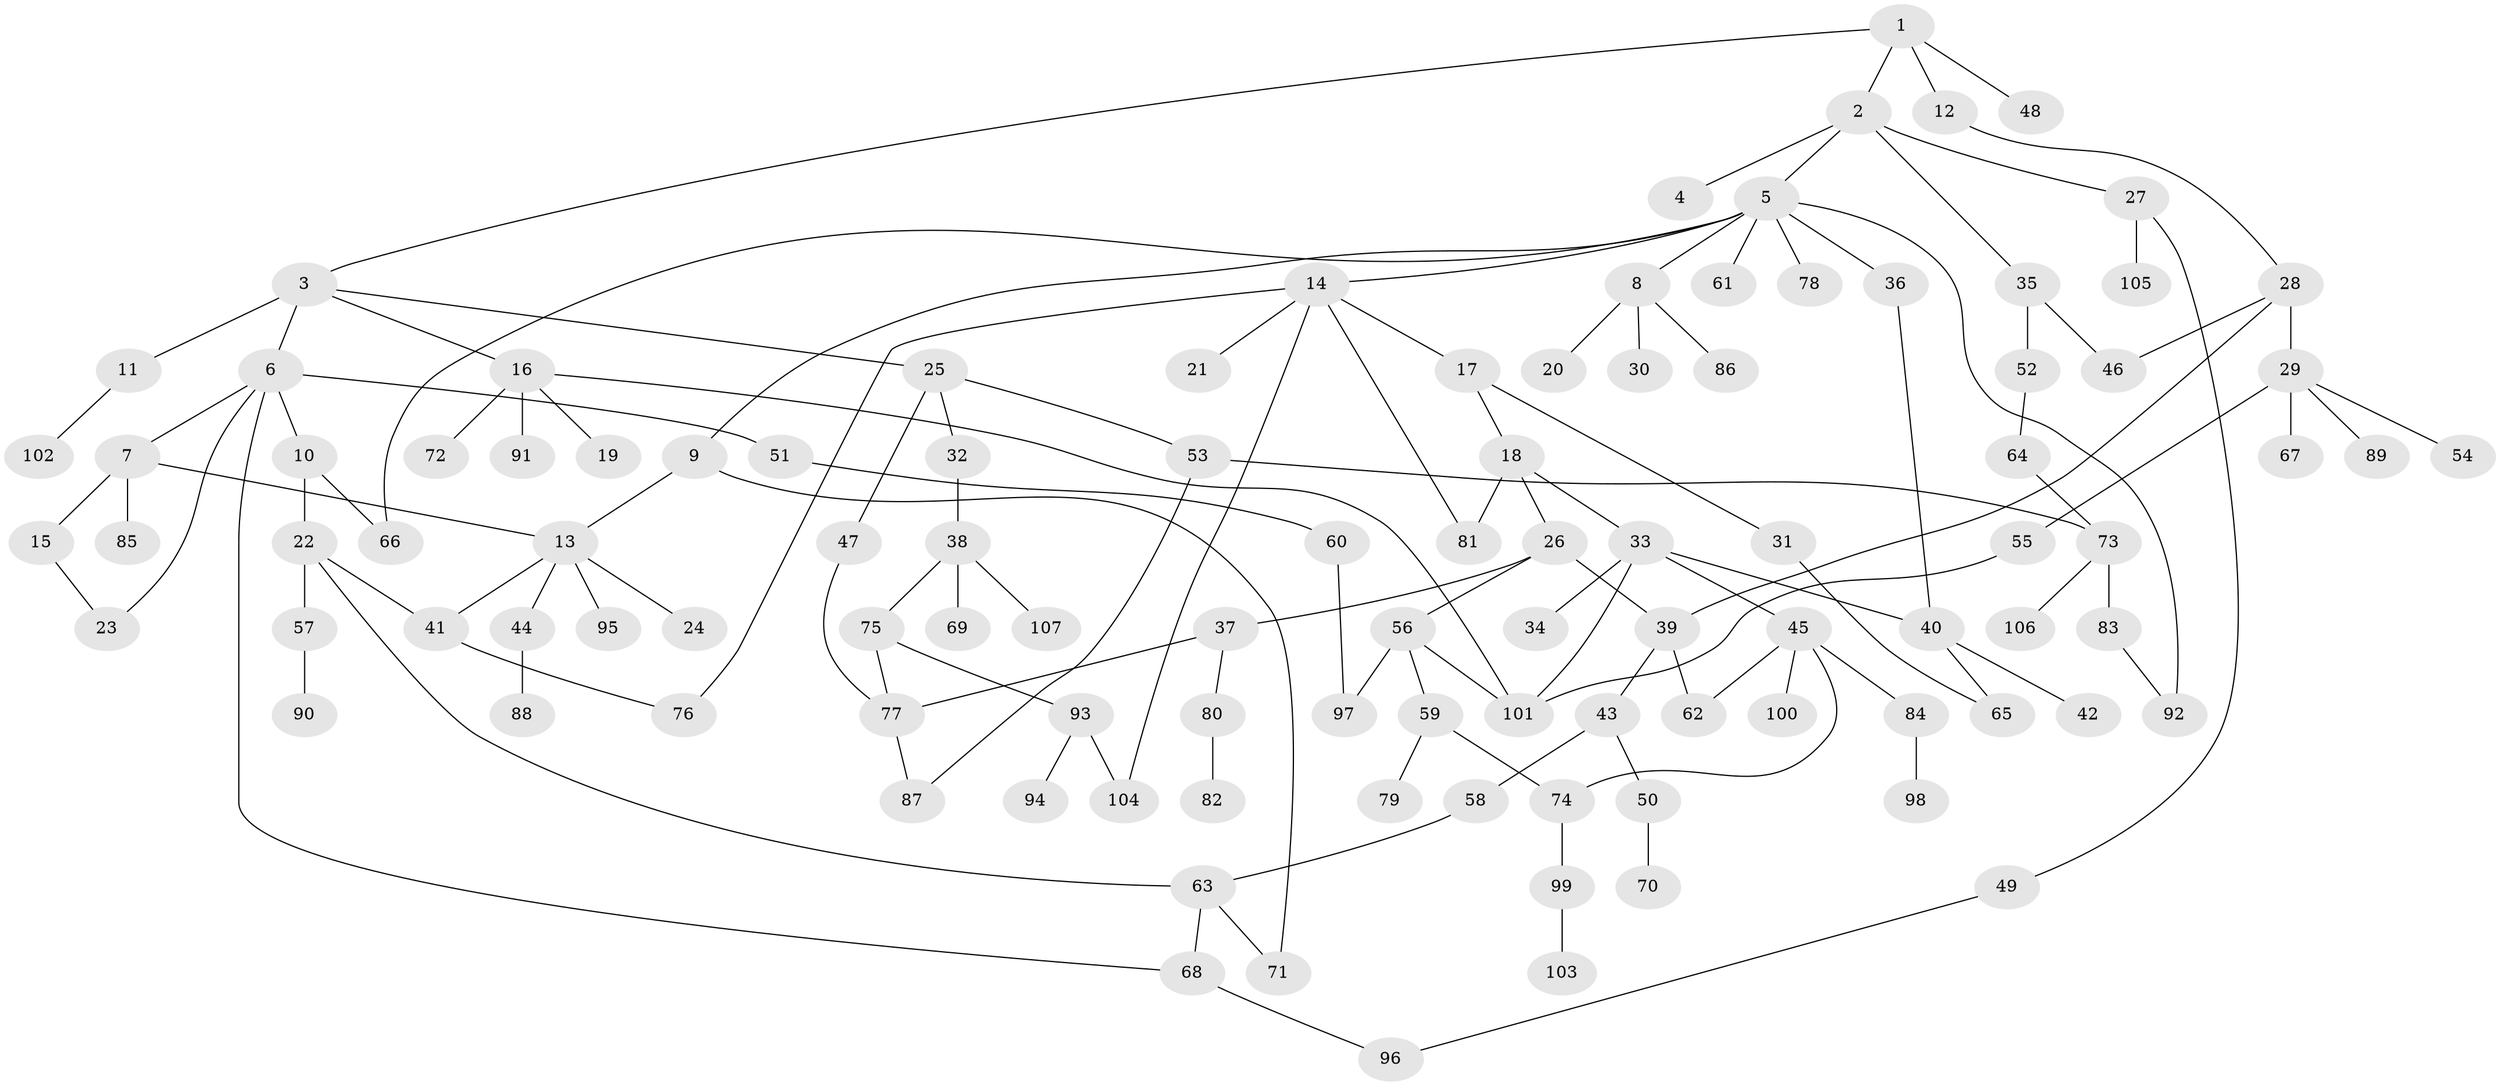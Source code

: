 // Generated by graph-tools (version 1.1) at 2025/40/03/09/25 04:40:58]
// undirected, 107 vertices, 132 edges
graph export_dot {
graph [start="1"]
  node [color=gray90,style=filled];
  1;
  2;
  3;
  4;
  5;
  6;
  7;
  8;
  9;
  10;
  11;
  12;
  13;
  14;
  15;
  16;
  17;
  18;
  19;
  20;
  21;
  22;
  23;
  24;
  25;
  26;
  27;
  28;
  29;
  30;
  31;
  32;
  33;
  34;
  35;
  36;
  37;
  38;
  39;
  40;
  41;
  42;
  43;
  44;
  45;
  46;
  47;
  48;
  49;
  50;
  51;
  52;
  53;
  54;
  55;
  56;
  57;
  58;
  59;
  60;
  61;
  62;
  63;
  64;
  65;
  66;
  67;
  68;
  69;
  70;
  71;
  72;
  73;
  74;
  75;
  76;
  77;
  78;
  79;
  80;
  81;
  82;
  83;
  84;
  85;
  86;
  87;
  88;
  89;
  90;
  91;
  92;
  93;
  94;
  95;
  96;
  97;
  98;
  99;
  100;
  101;
  102;
  103;
  104;
  105;
  106;
  107;
  1 -- 2;
  1 -- 3;
  1 -- 12;
  1 -- 48;
  2 -- 4;
  2 -- 5;
  2 -- 27;
  2 -- 35;
  3 -- 6;
  3 -- 11;
  3 -- 16;
  3 -- 25;
  5 -- 8;
  5 -- 9;
  5 -- 14;
  5 -- 36;
  5 -- 61;
  5 -- 66;
  5 -- 78;
  5 -- 92;
  6 -- 7;
  6 -- 10;
  6 -- 51;
  6 -- 68;
  6 -- 23;
  7 -- 13;
  7 -- 15;
  7 -- 85;
  8 -- 20;
  8 -- 30;
  8 -- 86;
  9 -- 13;
  9 -- 71;
  10 -- 22;
  10 -- 66;
  11 -- 102;
  12 -- 28;
  13 -- 24;
  13 -- 44;
  13 -- 95;
  13 -- 41;
  14 -- 17;
  14 -- 21;
  14 -- 76;
  14 -- 104;
  14 -- 81;
  15 -- 23;
  16 -- 19;
  16 -- 72;
  16 -- 91;
  16 -- 101;
  17 -- 18;
  17 -- 31;
  18 -- 26;
  18 -- 33;
  18 -- 81;
  22 -- 41;
  22 -- 57;
  22 -- 63;
  25 -- 32;
  25 -- 47;
  25 -- 53;
  26 -- 37;
  26 -- 56;
  26 -- 39;
  27 -- 49;
  27 -- 105;
  28 -- 29;
  28 -- 39;
  28 -- 46;
  29 -- 54;
  29 -- 55;
  29 -- 67;
  29 -- 89;
  31 -- 65;
  32 -- 38;
  33 -- 34;
  33 -- 45;
  33 -- 40;
  33 -- 101;
  35 -- 52;
  35 -- 46;
  36 -- 40;
  37 -- 77;
  37 -- 80;
  38 -- 69;
  38 -- 75;
  38 -- 107;
  39 -- 43;
  39 -- 62;
  40 -- 42;
  40 -- 65;
  41 -- 76;
  43 -- 50;
  43 -- 58;
  44 -- 88;
  45 -- 62;
  45 -- 84;
  45 -- 100;
  45 -- 74;
  47 -- 77;
  49 -- 96;
  50 -- 70;
  51 -- 60;
  52 -- 64;
  53 -- 73;
  53 -- 87;
  55 -- 101;
  56 -- 59;
  56 -- 97;
  56 -- 101;
  57 -- 90;
  58 -- 63;
  59 -- 74;
  59 -- 79;
  60 -- 97;
  63 -- 71;
  63 -- 68;
  64 -- 73;
  68 -- 96;
  73 -- 83;
  73 -- 106;
  74 -- 99;
  75 -- 93;
  75 -- 77;
  77 -- 87;
  80 -- 82;
  83 -- 92;
  84 -- 98;
  93 -- 94;
  93 -- 104;
  99 -- 103;
}
